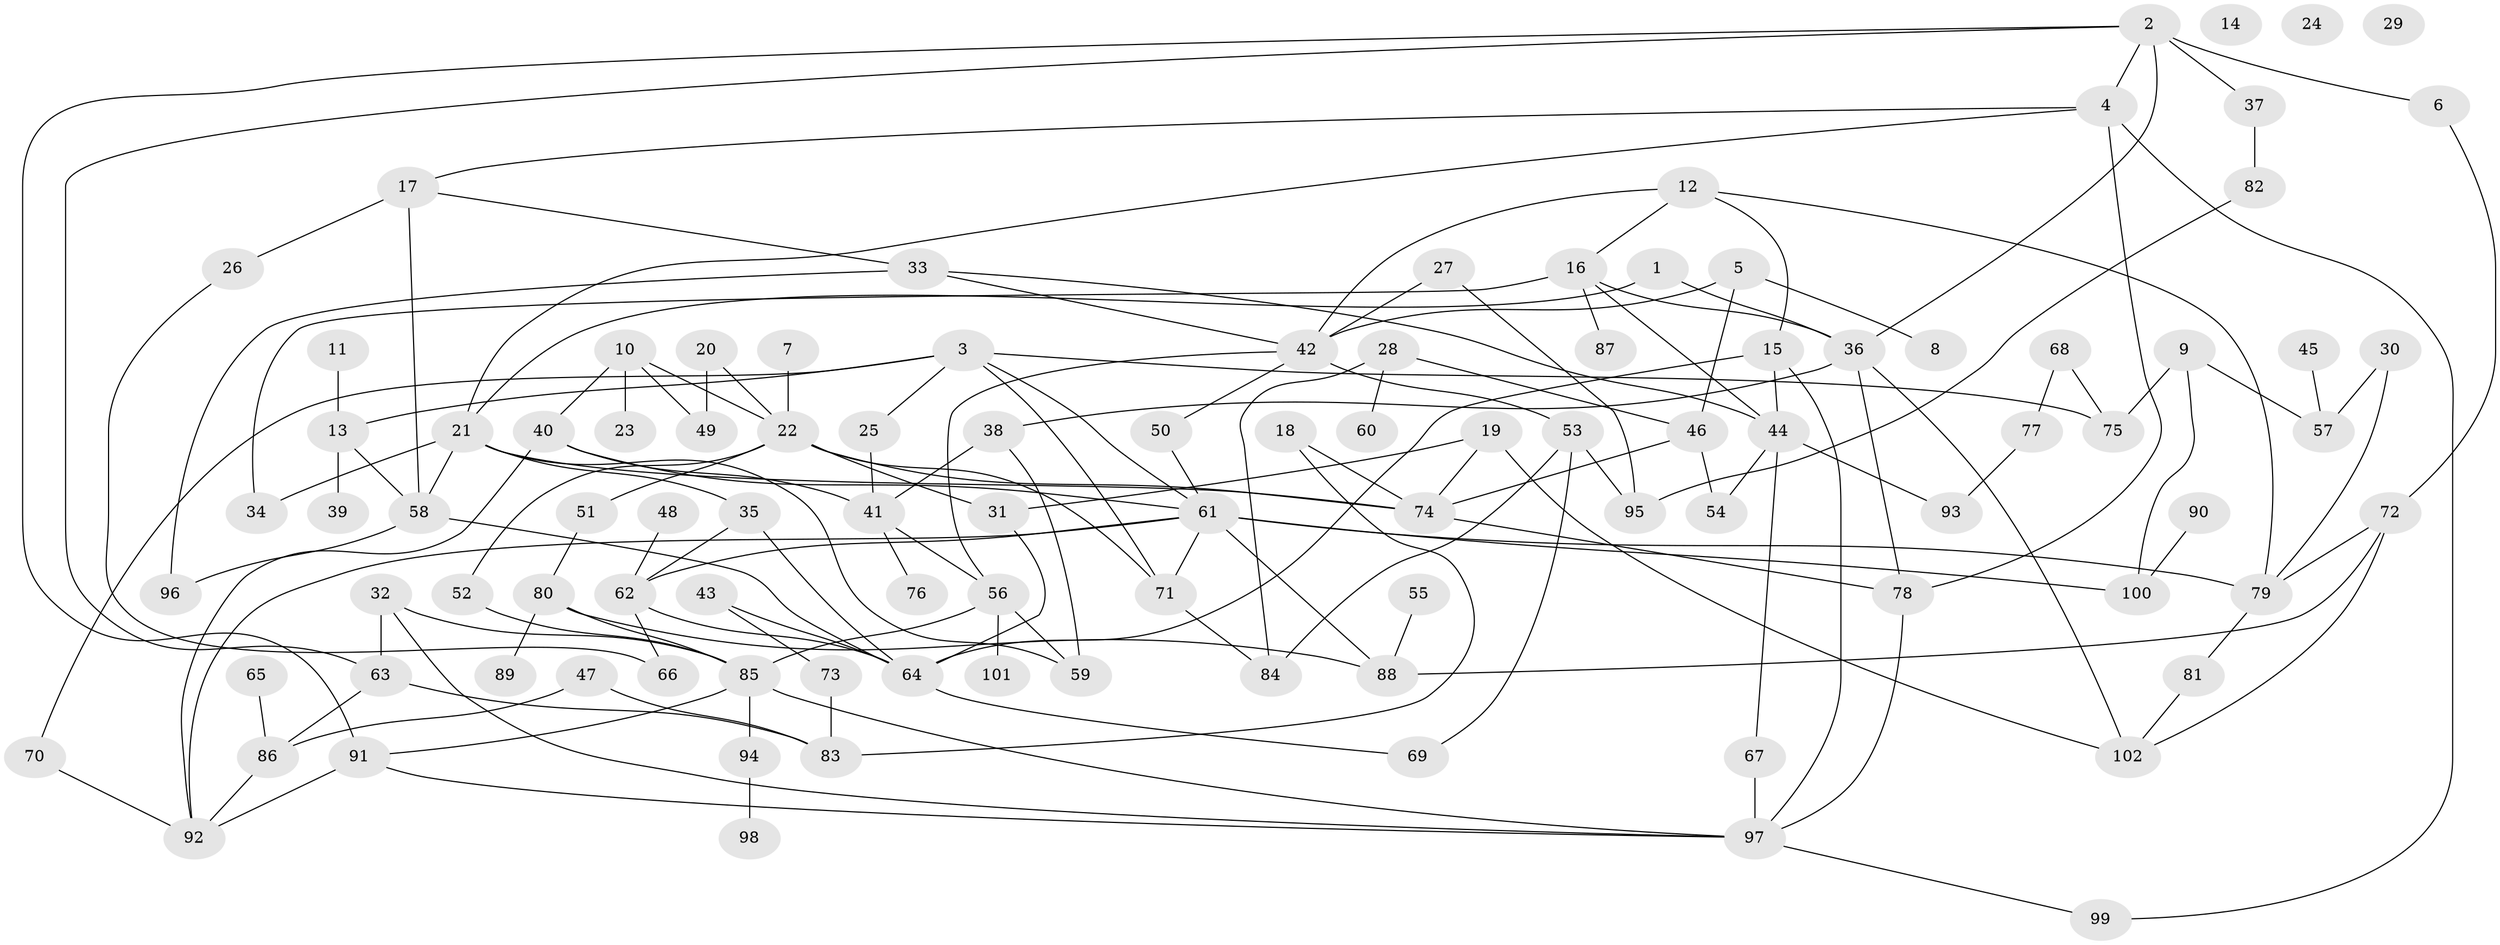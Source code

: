 // Generated by graph-tools (version 1.1) at 2025/38/03/09/25 04:38:51]
// undirected, 102 vertices, 158 edges
graph export_dot {
graph [start="1"]
  node [color=gray90,style=filled];
  1;
  2;
  3;
  4;
  5;
  6;
  7;
  8;
  9;
  10;
  11;
  12;
  13;
  14;
  15;
  16;
  17;
  18;
  19;
  20;
  21;
  22;
  23;
  24;
  25;
  26;
  27;
  28;
  29;
  30;
  31;
  32;
  33;
  34;
  35;
  36;
  37;
  38;
  39;
  40;
  41;
  42;
  43;
  44;
  45;
  46;
  47;
  48;
  49;
  50;
  51;
  52;
  53;
  54;
  55;
  56;
  57;
  58;
  59;
  60;
  61;
  62;
  63;
  64;
  65;
  66;
  67;
  68;
  69;
  70;
  71;
  72;
  73;
  74;
  75;
  76;
  77;
  78;
  79;
  80;
  81;
  82;
  83;
  84;
  85;
  86;
  87;
  88;
  89;
  90;
  91;
  92;
  93;
  94;
  95;
  96;
  97;
  98;
  99;
  100;
  101;
  102;
  1 -- 21;
  1 -- 36;
  2 -- 4;
  2 -- 6;
  2 -- 36;
  2 -- 37;
  2 -- 63;
  2 -- 91;
  3 -- 13;
  3 -- 25;
  3 -- 61;
  3 -- 70;
  3 -- 71;
  3 -- 75;
  4 -- 17;
  4 -- 21;
  4 -- 78;
  4 -- 99;
  5 -- 8;
  5 -- 42;
  5 -- 46;
  6 -- 72;
  7 -- 22;
  9 -- 57;
  9 -- 75;
  9 -- 100;
  10 -- 22;
  10 -- 23;
  10 -- 40;
  10 -- 49;
  11 -- 13;
  12 -- 15;
  12 -- 16;
  12 -- 42;
  12 -- 79;
  13 -- 39;
  13 -- 58;
  15 -- 44;
  15 -- 64;
  15 -- 97;
  16 -- 34;
  16 -- 36;
  16 -- 44;
  16 -- 87;
  17 -- 26;
  17 -- 33;
  17 -- 58;
  18 -- 74;
  18 -- 83;
  19 -- 31;
  19 -- 74;
  19 -- 102;
  20 -- 22;
  20 -- 49;
  21 -- 34;
  21 -- 35;
  21 -- 58;
  21 -- 59;
  21 -- 74;
  22 -- 31;
  22 -- 51;
  22 -- 52;
  22 -- 71;
  22 -- 74;
  25 -- 41;
  26 -- 66;
  27 -- 42;
  27 -- 95;
  28 -- 46;
  28 -- 60;
  28 -- 84;
  30 -- 57;
  30 -- 79;
  31 -- 64;
  32 -- 63;
  32 -- 85;
  32 -- 97;
  33 -- 42;
  33 -- 44;
  33 -- 96;
  35 -- 62;
  35 -- 64;
  36 -- 38;
  36 -- 78;
  36 -- 102;
  37 -- 82;
  38 -- 41;
  38 -- 59;
  40 -- 41;
  40 -- 61;
  40 -- 92;
  41 -- 56;
  41 -- 76;
  42 -- 50;
  42 -- 53;
  42 -- 56;
  43 -- 64;
  43 -- 73;
  44 -- 54;
  44 -- 67;
  44 -- 93;
  45 -- 57;
  46 -- 54;
  46 -- 74;
  47 -- 83;
  47 -- 86;
  48 -- 62;
  50 -- 61;
  51 -- 80;
  52 -- 85;
  53 -- 69;
  53 -- 84;
  53 -- 95;
  55 -- 88;
  56 -- 59;
  56 -- 85;
  56 -- 101;
  58 -- 64;
  58 -- 96;
  61 -- 62;
  61 -- 71;
  61 -- 79;
  61 -- 88;
  61 -- 92;
  61 -- 100;
  62 -- 64;
  62 -- 66;
  63 -- 83;
  63 -- 86;
  64 -- 69;
  65 -- 86;
  67 -- 97;
  68 -- 75;
  68 -- 77;
  70 -- 92;
  71 -- 84;
  72 -- 79;
  72 -- 88;
  72 -- 102;
  73 -- 83;
  74 -- 78;
  77 -- 93;
  78 -- 97;
  79 -- 81;
  80 -- 85;
  80 -- 88;
  80 -- 89;
  81 -- 102;
  82 -- 95;
  85 -- 91;
  85 -- 94;
  85 -- 97;
  86 -- 92;
  90 -- 100;
  91 -- 92;
  91 -- 97;
  94 -- 98;
  97 -- 99;
}
